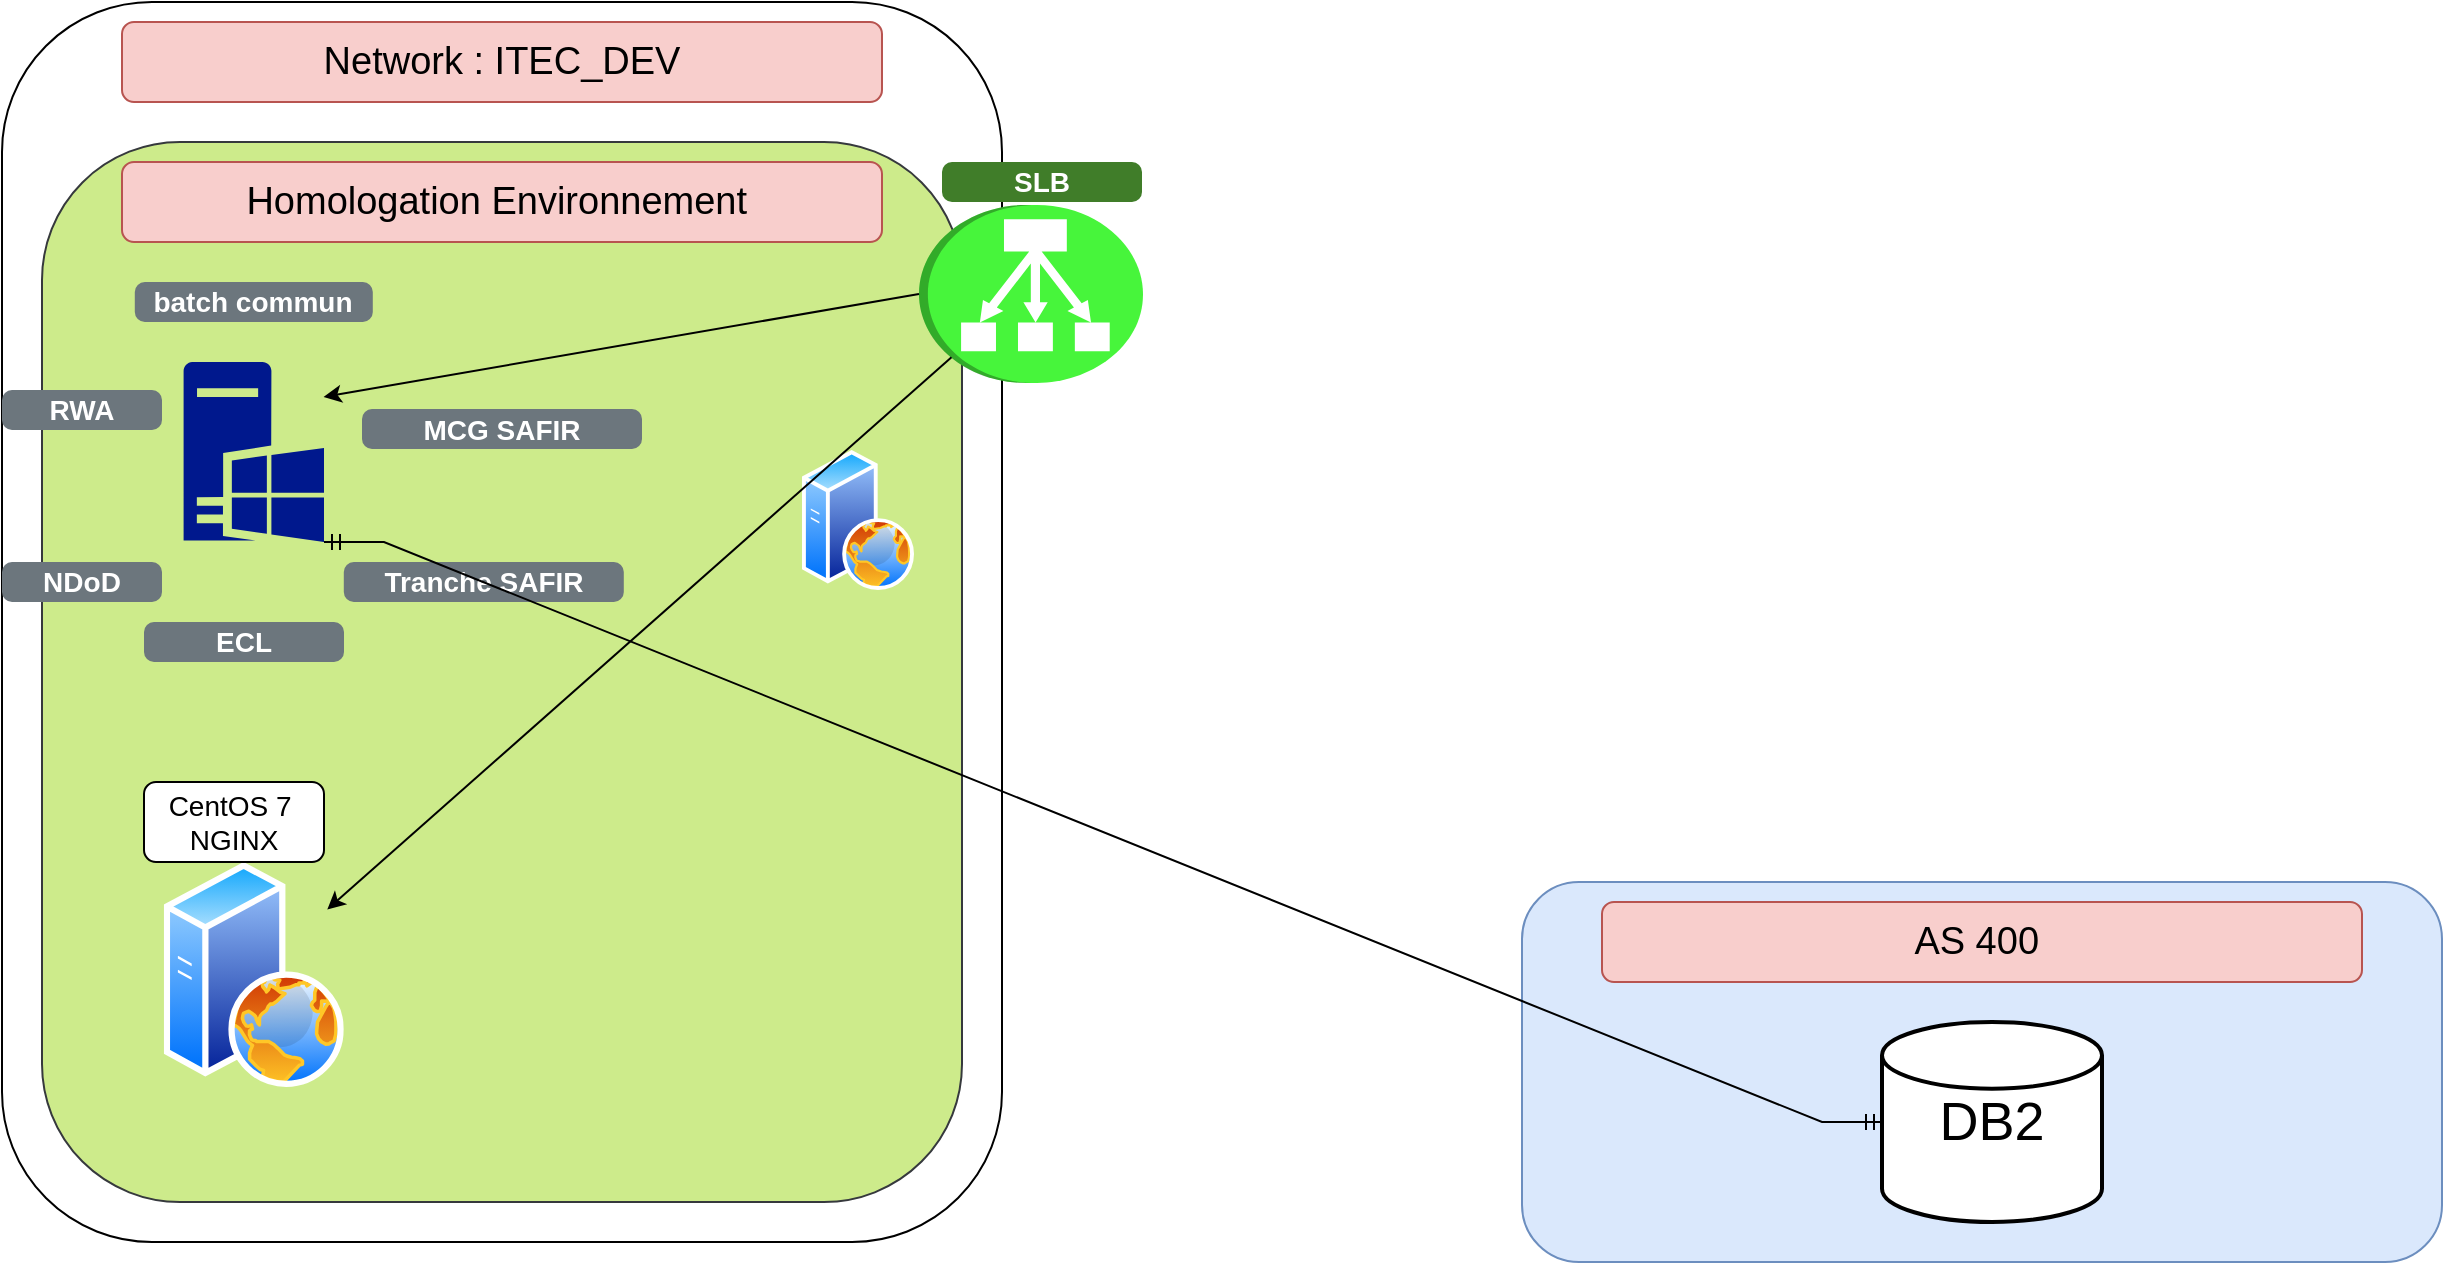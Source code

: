 <mxfile version="21.5.0" type="github">
  <diagram id="Ht1M8jgEwFfnCIfOTk4-" name="Page-1">
    <mxGraphModel dx="1909" dy="998" grid="1" gridSize="10" guides="1" tooltips="1" connect="1" arrows="1" fold="1" page="1" pageScale="1" pageWidth="1169" pageHeight="827" math="0" shadow="0">
      <root>
        <mxCell id="0" />
        <mxCell id="1" parent="0" />
        <mxCell id="MyhktlDQTb_3K6pOky0R-7" value="" style="rounded=1;whiteSpace=wrap;html=1;" vertex="1" parent="1">
          <mxGeometry x="80" y="190" width="500" height="620" as="geometry" />
        </mxCell>
        <mxCell id="MyhktlDQTb_3K6pOky0R-4" value="" style="rounded=1;whiteSpace=wrap;html=1;fillColor=#cdeb8b;strokeColor=#36393d;" vertex="1" parent="1">
          <mxGeometry x="100" y="260" width="460" height="530" as="geometry" />
        </mxCell>
        <mxCell id="MyhktlDQTb_3K6pOky0R-8" value="&lt;font style=&quot;font-size: 19px;&quot;&gt;Homologation&amp;nbsp;Environnement&amp;nbsp;&lt;/font&gt;" style="rounded=1;whiteSpace=wrap;html=1;fillColor=#f8cecc;strokeColor=#b85450;" vertex="1" parent="1">
          <mxGeometry x="140" y="270" width="380" height="40" as="geometry" />
        </mxCell>
        <mxCell id="MyhktlDQTb_3K6pOky0R-10" value="&lt;font style=&quot;font-size: 19px;&quot;&gt;Network : ITEC_DEV&lt;/font&gt;" style="rounded=1;whiteSpace=wrap;html=1;fillColor=#f8cecc;strokeColor=#b85450;" vertex="1" parent="1">
          <mxGeometry x="140" y="200" width="380" height="40" as="geometry" />
        </mxCell>
        <mxCell id="MyhktlDQTb_3K6pOky0R-11" value="" style="image;aspect=fixed;perimeter=ellipsePerimeter;html=1;align=center;shadow=0;dashed=0;spacingTop=3;image=img/lib/active_directory/web_server.svg;" vertex="1" parent="1">
          <mxGeometry x="160.9" y="620" width="90" height="112.5" as="geometry" />
        </mxCell>
        <mxCell id="MyhktlDQTb_3K6pOky0R-12" value="&lt;font style=&quot;font-size: 14px;&quot;&gt;CentOS 7&amp;nbsp; NGINX&lt;/font&gt;" style="rounded=1;whiteSpace=wrap;html=1;glass=0;" vertex="1" parent="1">
          <mxGeometry x="151" y="580" width="90" height="40" as="geometry" />
        </mxCell>
        <mxCell id="MyhktlDQTb_3K6pOky0R-13" value="" style="sketch=0;aspect=fixed;pointerEvents=1;shadow=0;dashed=0;html=1;strokeColor=none;labelPosition=center;verticalLabelPosition=bottom;verticalAlign=top;align=center;fillColor=#00188D;shape=mxgraph.mscae.enterprise.windows_server" vertex="1" parent="1">
          <mxGeometry x="170.8" y="370" width="70.2" height="90" as="geometry" />
        </mxCell>
        <mxCell id="MyhktlDQTb_3K6pOky0R-14" value="batch commun" style="html=1;shadow=0;dashed=0;shape=mxgraph.bootstrap.rrect;rSize=5;strokeColor=none;strokeWidth=1;fillColor=#6C767D;fontColor=#FFFFFF;whiteSpace=wrap;align=center;verticalAlign=middle;spacingLeft=0;fontStyle=1;fontSize=14;spacing=5;" vertex="1" parent="1">
          <mxGeometry x="146.4" y="330" width="119" height="20" as="geometry" />
        </mxCell>
        <mxCell id="MyhktlDQTb_3K6pOky0R-15" value="NDoD" style="html=1;shadow=0;dashed=0;shape=mxgraph.bootstrap.rrect;rSize=5;strokeColor=none;strokeWidth=1;fillColor=#6C767D;fontColor=#FFFFFF;whiteSpace=wrap;align=center;verticalAlign=middle;spacingLeft=0;fontStyle=1;fontSize=14;spacing=5;" vertex="1" parent="1">
          <mxGeometry x="80.0" y="470" width="80" height="20" as="geometry" />
        </mxCell>
        <mxCell id="MyhktlDQTb_3K6pOky0R-16" value="RWA" style="html=1;shadow=0;dashed=0;shape=mxgraph.bootstrap.rrect;rSize=5;strokeColor=none;strokeWidth=1;fillColor=#6C767D;fontColor=#FFFFFF;whiteSpace=wrap;align=center;verticalAlign=middle;spacingLeft=0;fontStyle=1;fontSize=14;spacing=5;" vertex="1" parent="1">
          <mxGeometry x="80.0" y="384" width="80" height="20" as="geometry" />
        </mxCell>
        <mxCell id="MyhktlDQTb_3K6pOky0R-17" value="MCG SAFIR" style="html=1;shadow=0;dashed=0;shape=mxgraph.bootstrap.rrect;rSize=5;strokeColor=none;strokeWidth=1;fillColor=#6C767D;fontColor=#FFFFFF;whiteSpace=wrap;align=center;verticalAlign=middle;spacingLeft=0;fontStyle=1;fontSize=14;spacing=5;" vertex="1" parent="1">
          <mxGeometry x="260" y="393.5" width="140" height="20" as="geometry" />
        </mxCell>
        <mxCell id="MyhktlDQTb_3K6pOky0R-18" value="Tranche SAFIR" style="html=1;shadow=0;dashed=0;shape=mxgraph.bootstrap.rrect;rSize=5;strokeColor=none;strokeWidth=1;fillColor=#6C767D;fontColor=#FFFFFF;whiteSpace=wrap;align=center;verticalAlign=middle;spacingLeft=0;fontStyle=1;fontSize=14;spacing=5;" vertex="1" parent="1">
          <mxGeometry x="250.9" y="470" width="140" height="20" as="geometry" />
        </mxCell>
        <mxCell id="MyhktlDQTb_3K6pOky0R-19" value="ECL" style="html=1;shadow=0;dashed=0;shape=mxgraph.bootstrap.rrect;rSize=5;strokeColor=none;strokeWidth=1;fillColor=#6C767D;fontColor=#FFFFFF;whiteSpace=wrap;align=center;verticalAlign=middle;spacingLeft=0;fontStyle=1;fontSize=14;spacing=5;" vertex="1" parent="1">
          <mxGeometry x="151" y="500" width="100" height="20" as="geometry" />
        </mxCell>
        <mxCell id="MyhktlDQTb_3K6pOky0R-20" value="" style="shape=image;html=1;verticalAlign=top;verticalLabelPosition=bottom;labelBackgroundColor=#ffffff;imageAspect=0;aspect=fixed;image=https://cdn4.iconfinder.com/data/icons/aiga-symbol-signs/444/aiga_information-128.png" vertex="1" parent="1">
          <mxGeometry x="410" y="420" width="58" height="58" as="geometry" />
        </mxCell>
        <mxCell id="MyhktlDQTb_3K6pOky0R-21" value="" style="image;aspect=fixed;perimeter=ellipsePerimeter;html=1;align=center;shadow=0;dashed=0;spacingTop=3;image=img/lib/active_directory/web_server.svg;" vertex="1" parent="1">
          <mxGeometry x="480" y="414" width="56" height="70" as="geometry" />
        </mxCell>
        <mxCell id="MyhktlDQTb_3K6pOky0R-25" value="" style="rounded=1;whiteSpace=wrap;html=1;fillColor=#dae8fc;strokeColor=#6c8ebf;" vertex="1" parent="1">
          <mxGeometry x="840" y="630" width="460" height="190" as="geometry" />
        </mxCell>
        <mxCell id="MyhktlDQTb_3K6pOky0R-22" value="&lt;font style=&quot;font-size: 27px;&quot;&gt;DB2&lt;/font&gt;" style="strokeWidth=2;html=1;shape=mxgraph.flowchart.database;whiteSpace=wrap;" vertex="1" parent="1">
          <mxGeometry x="1020" y="700" width="110" height="100" as="geometry" />
        </mxCell>
        <mxCell id="MyhktlDQTb_3K6pOky0R-24" value="" style="edgeStyle=entityRelationEdgeStyle;fontSize=12;html=1;endArrow=ERmandOne;startArrow=ERmandOne;rounded=0;exitX=0;exitY=0.5;exitDx=0;exitDy=0;exitPerimeter=0;entryX=1;entryY=1;entryDx=0;entryDy=0;entryPerimeter=0;" edge="1" parent="1" source="MyhktlDQTb_3K6pOky0R-22" target="MyhktlDQTb_3K6pOky0R-13">
          <mxGeometry width="100" height="100" relative="1" as="geometry">
            <mxPoint x="810" y="720" as="sourcePoint" />
            <mxPoint x="850" y="420" as="targetPoint" />
            <Array as="points">
              <mxPoint x="890" y="590" />
              <mxPoint x="890" y="520" />
            </Array>
          </mxGeometry>
        </mxCell>
        <mxCell id="MyhktlDQTb_3K6pOky0R-26" value="&lt;font style=&quot;font-size: 19px;&quot;&gt;AS 400&amp;nbsp;&lt;/font&gt;" style="rounded=1;whiteSpace=wrap;html=1;fillColor=#f8cecc;strokeColor=#b85450;" vertex="1" parent="1">
          <mxGeometry x="880" y="640" width="380" height="40" as="geometry" />
        </mxCell>
        <mxCell id="MyhktlDQTb_3K6pOky0R-27" value="" style="outlineConnect=0;dashed=0;verticalLabelPosition=bottom;verticalAlign=top;align=center;html=1;shape=mxgraph.aws3.classic_load_balancer;fillColor=#47F53B;gradientColor=none;rotation=90;" vertex="1" parent="1">
          <mxGeometry x="550" y="280" width="89" height="112" as="geometry" />
        </mxCell>
        <mxCell id="MyhktlDQTb_3K6pOky0R-30" value="SLB" style="html=1;shadow=0;dashed=0;shape=mxgraph.bootstrap.rrect;rSize=5;strokeColor=none;strokeWidth=1;fillColor=#407D29;fontColor=#FFFFFF;whiteSpace=wrap;align=center;verticalAlign=middle;spacingLeft=0;fontStyle=1;fontSize=14;spacing=5;" vertex="1" parent="1">
          <mxGeometry x="550" y="270" width="100" height="20" as="geometry" />
        </mxCell>
        <mxCell id="MyhktlDQTb_3K6pOky0R-31" value="" style="endArrow=classic;html=1;rounded=0;exitX=0.855;exitY=0.855;exitDx=0;exitDy=0;exitPerimeter=0;" edge="1" parent="1" source="MyhktlDQTb_3K6pOky0R-27" target="MyhktlDQTb_3K6pOky0R-11">
          <mxGeometry width="50" height="50" relative="1" as="geometry">
            <mxPoint x="750" y="428.5" as="sourcePoint" />
            <mxPoint x="800" y="378.5" as="targetPoint" />
          </mxGeometry>
        </mxCell>
        <mxCell id="MyhktlDQTb_3K6pOky0R-32" value="" style="endArrow=classic;html=1;rounded=0;exitX=0.5;exitY=1;exitDx=0;exitDy=0;exitPerimeter=0;entryX=0.997;entryY=0.194;entryDx=0;entryDy=0;entryPerimeter=0;" edge="1" parent="1" source="MyhktlDQTb_3K6pOky0R-27" target="MyhktlDQTb_3K6pOky0R-13">
          <mxGeometry width="50" height="50" relative="1" as="geometry">
            <mxPoint x="563" y="330" as="sourcePoint" />
            <mxPoint x="251" y="606" as="targetPoint" />
          </mxGeometry>
        </mxCell>
      </root>
    </mxGraphModel>
  </diagram>
</mxfile>
